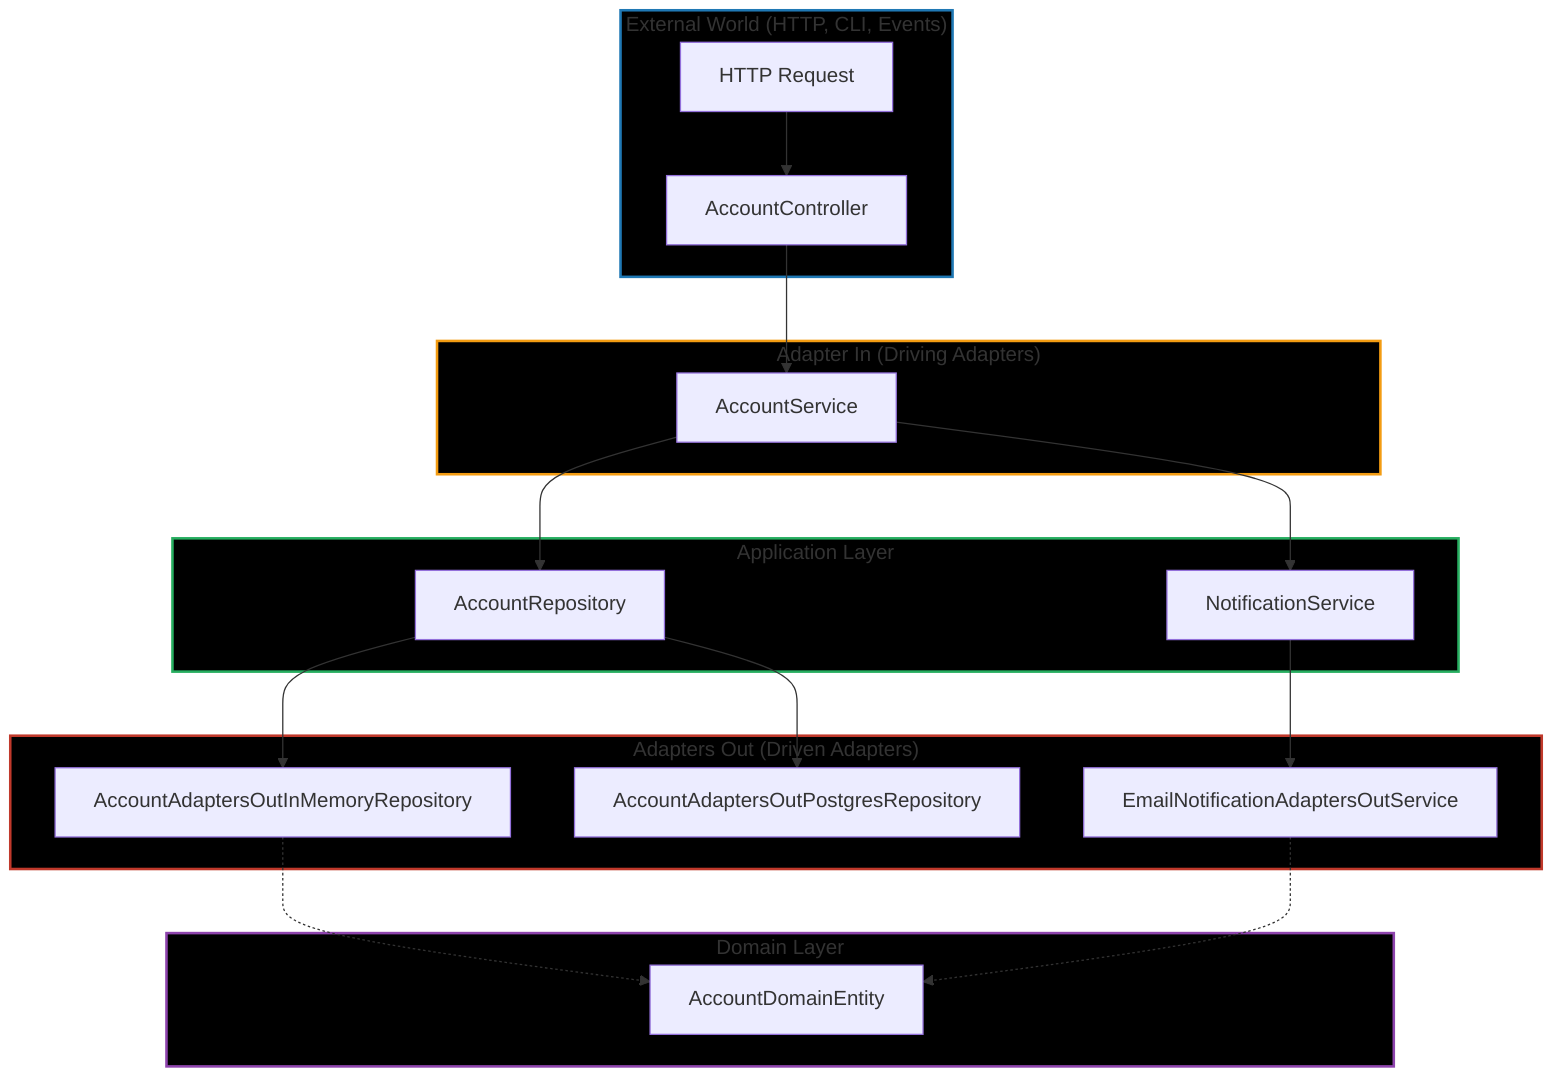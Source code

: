 flowchart TD
    %% External Driving Layer
    subgraph ExternalWorld["External World (HTTP, CLI, Events)"]
        A["HTTP Request"] --> B["AccountController"]
    end

    %% Adapter In
    subgraph AdaptersIn["Adapter In (Driving Adapters)"]
        B[AccountController] --> C[AccountService]
    end

    %% Application Layer
    subgraph Application["Application Layer"]
        C[AccountService] --> D[AccountRepository]
        C --> E[NotificationService]
    end

    %% Adapter Out
    subgraph AdaptersOut["Adapters Out (Driven Adapters)"]
        D --> F[AccountAdaptersOutInMemoryRepository]
        D --> G[AccountAdaptersOutPostgresRepository]
        E --> H[EmailNotificationAdaptersOutService]
    end

    %% Domain Layer
    subgraph Domain["Domain Layer"]
        F -.-> I[AccountDomainEntity]
        H -.-> I[AccountDomainEntity]
    end

    %% Styling
    classDef external fill:#000,stroke:#1f78b4,stroke-width:2px;
    classDef adapterIn fill:#000,stroke:#f39c12,stroke-width:2px;
    classDef application fill:#000,stroke:#27ae60,stroke-width:2px;
    classDef adapterOut fill:#000,stroke:#c0392b,stroke-width:2px;
    classDef domain fill:#000,stroke:#8e44ad,stroke-width:2px;

    class ExternalWorld external;
    class AdaptersIn adapterIn;
    class Application application;
    class AdaptersOut adapterOut;
    class Domain domain;